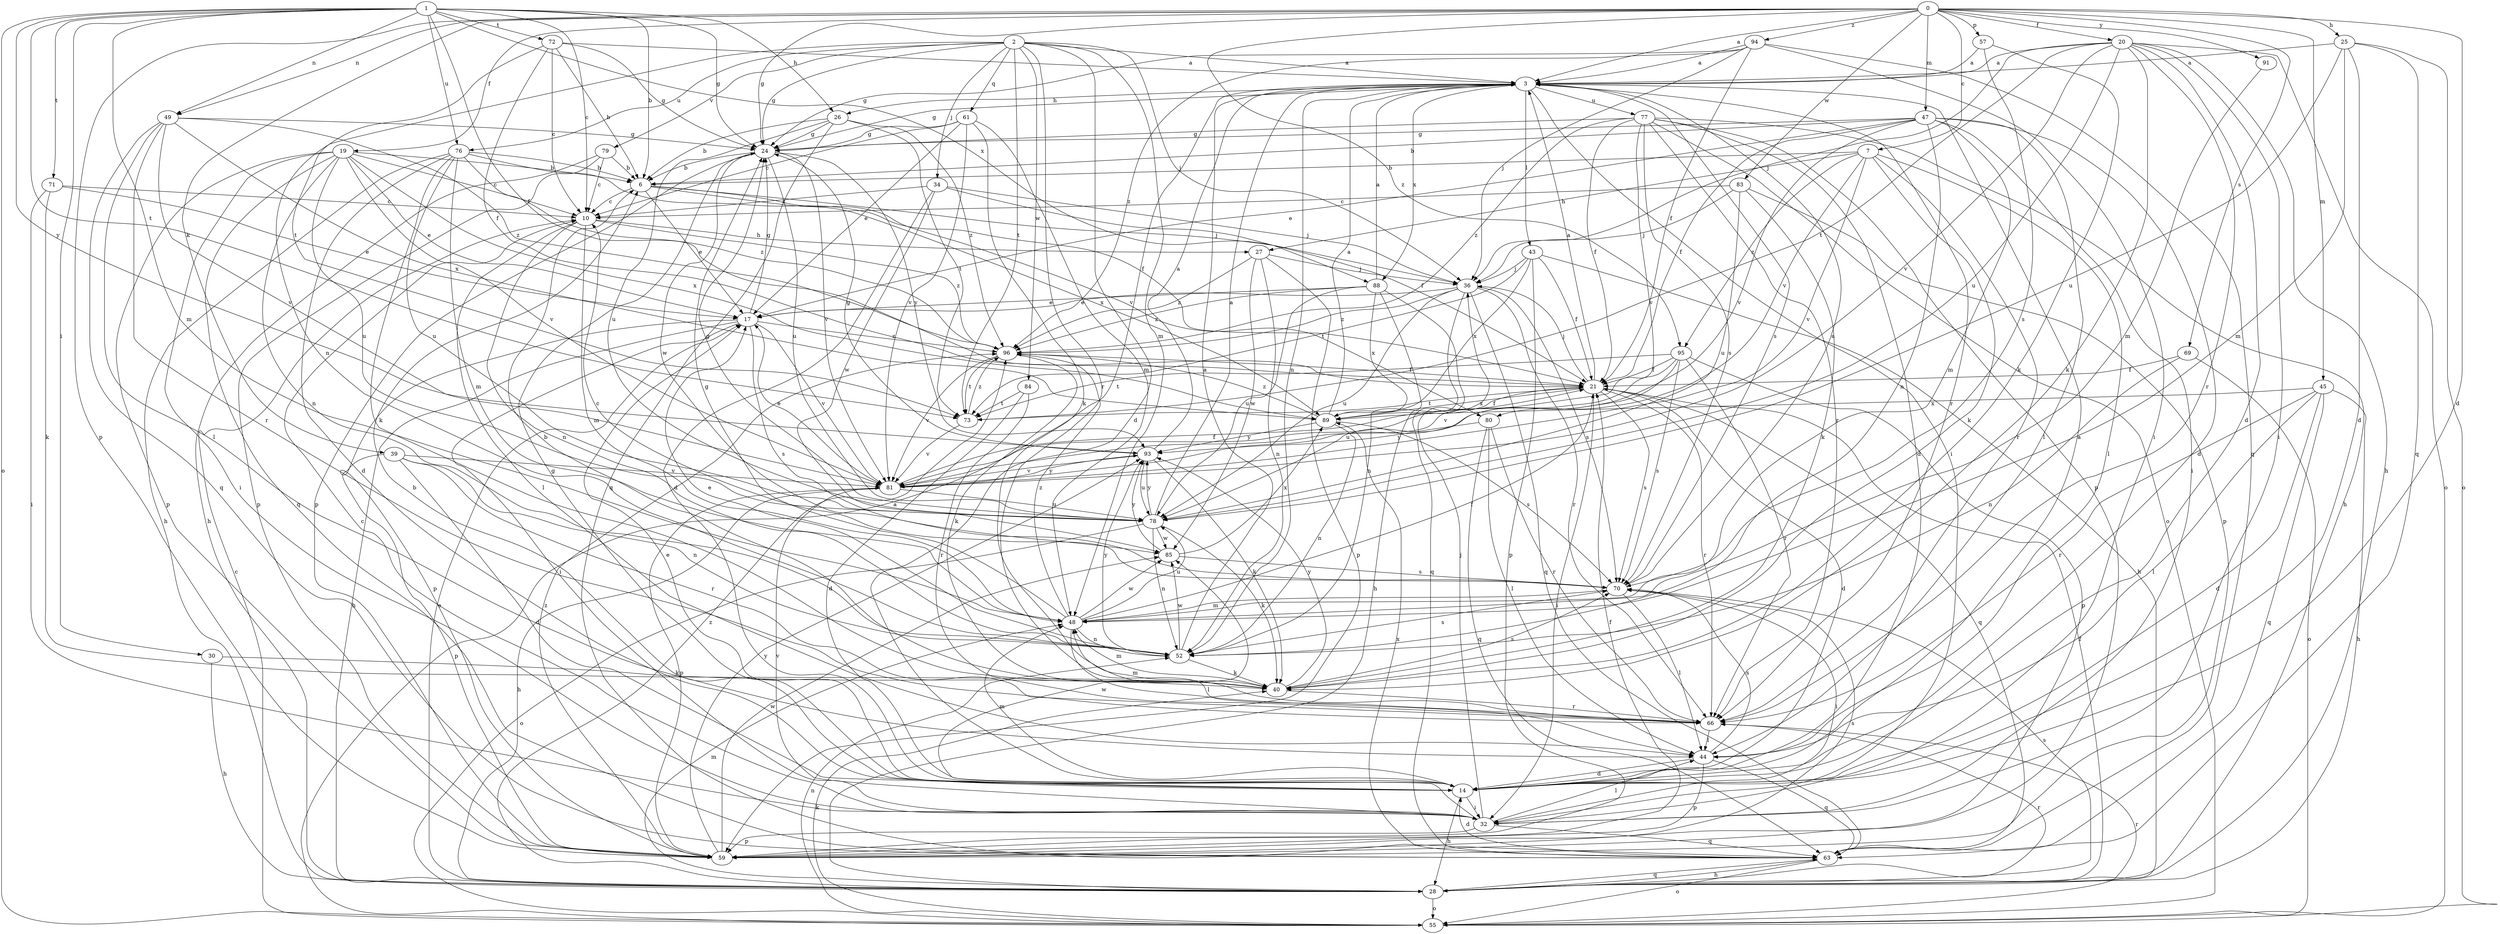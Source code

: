 strict digraph  {
0;
1;
2;
3;
6;
7;
10;
14;
17;
19;
20;
21;
24;
25;
26;
27;
28;
30;
32;
34;
36;
39;
40;
43;
44;
45;
47;
48;
49;
52;
55;
57;
59;
61;
63;
66;
69;
70;
71;
72;
73;
76;
77;
78;
79;
80;
81;
83;
84;
85;
88;
89;
91;
93;
94;
95;
96;
0 -> 3  [label=a];
0 -> 7  [label=c];
0 -> 14  [label=d];
0 -> 19  [label=f];
0 -> 20  [label=f];
0 -> 24  [label=g];
0 -> 25  [label=h];
0 -> 39  [label=k];
0 -> 45  [label=m];
0 -> 47  [label=m];
0 -> 49  [label=n];
0 -> 57  [label=p];
0 -> 59  [label=p];
0 -> 69  [label=s];
0 -> 83  [label=w];
0 -> 91  [label=y];
0 -> 94  [label=z];
0 -> 95  [label=z];
1 -> 6  [label=b];
1 -> 10  [label=c];
1 -> 21  [label=f];
1 -> 24  [label=g];
1 -> 26  [label=h];
1 -> 30  [label=i];
1 -> 48  [label=m];
1 -> 49  [label=n];
1 -> 55  [label=o];
1 -> 71  [label=t];
1 -> 72  [label=t];
1 -> 73  [label=t];
1 -> 76  [label=u];
1 -> 88  [label=x];
1 -> 93  [label=y];
2 -> 3  [label=a];
2 -> 14  [label=d];
2 -> 24  [label=g];
2 -> 34  [label=j];
2 -> 36  [label=j];
2 -> 48  [label=m];
2 -> 52  [label=n];
2 -> 61  [label=q];
2 -> 66  [label=r];
2 -> 73  [label=t];
2 -> 76  [label=u];
2 -> 79  [label=v];
2 -> 84  [label=w];
3 -> 24  [label=g];
3 -> 26  [label=h];
3 -> 32  [label=i];
3 -> 43  [label=l];
3 -> 52  [label=n];
3 -> 66  [label=r];
3 -> 70  [label=s];
3 -> 77  [label=u];
3 -> 88  [label=x];
6 -> 10  [label=c];
6 -> 17  [label=e];
6 -> 36  [label=j];
6 -> 80  [label=v];
6 -> 89  [label=x];
7 -> 6  [label=b];
7 -> 27  [label=h];
7 -> 40  [label=k];
7 -> 44  [label=l];
7 -> 66  [label=r];
7 -> 80  [label=v];
7 -> 81  [label=v];
7 -> 95  [label=z];
10 -> 27  [label=h];
10 -> 44  [label=l];
10 -> 48  [label=m];
10 -> 52  [label=n];
10 -> 96  [label=z];
14 -> 3  [label=a];
14 -> 6  [label=b];
14 -> 17  [label=e];
14 -> 24  [label=g];
14 -> 28  [label=h];
14 -> 32  [label=i];
14 -> 48  [label=m];
17 -> 24  [label=g];
17 -> 28  [label=h];
17 -> 32  [label=i];
17 -> 59  [label=p];
17 -> 70  [label=s];
17 -> 81  [label=v];
17 -> 96  [label=z];
19 -> 6  [label=b];
19 -> 10  [label=c];
19 -> 17  [label=e];
19 -> 32  [label=i];
19 -> 52  [label=n];
19 -> 59  [label=p];
19 -> 63  [label=q];
19 -> 78  [label=u];
19 -> 81  [label=v];
19 -> 89  [label=x];
20 -> 3  [label=a];
20 -> 14  [label=d];
20 -> 28  [label=h];
20 -> 32  [label=i];
20 -> 36  [label=j];
20 -> 40  [label=k];
20 -> 55  [label=o];
20 -> 66  [label=r];
20 -> 73  [label=t];
20 -> 78  [label=u];
20 -> 81  [label=v];
21 -> 3  [label=a];
21 -> 14  [label=d];
21 -> 32  [label=i];
21 -> 36  [label=j];
21 -> 63  [label=q];
21 -> 66  [label=r];
21 -> 70  [label=s];
21 -> 73  [label=t];
21 -> 89  [label=x];
24 -> 6  [label=b];
24 -> 59  [label=p];
24 -> 78  [label=u];
24 -> 81  [label=v];
24 -> 85  [label=w];
24 -> 93  [label=y];
25 -> 3  [label=a];
25 -> 14  [label=d];
25 -> 48  [label=m];
25 -> 55  [label=o];
25 -> 63  [label=q];
25 -> 78  [label=u];
26 -> 6  [label=b];
26 -> 24  [label=g];
26 -> 63  [label=q];
26 -> 73  [label=t];
26 -> 78  [label=u];
26 -> 96  [label=z];
27 -> 36  [label=j];
27 -> 52  [label=n];
27 -> 59  [label=p];
27 -> 85  [label=w];
27 -> 96  [label=z];
28 -> 17  [label=e];
28 -> 21  [label=f];
28 -> 48  [label=m];
28 -> 55  [label=o];
28 -> 63  [label=q];
28 -> 66  [label=r];
28 -> 70  [label=s];
28 -> 96  [label=z];
30 -> 28  [label=h];
30 -> 40  [label=k];
32 -> 10  [label=c];
32 -> 36  [label=j];
32 -> 44  [label=l];
32 -> 59  [label=p];
32 -> 63  [label=q];
32 -> 81  [label=v];
32 -> 85  [label=w];
34 -> 10  [label=c];
34 -> 14  [label=d];
34 -> 21  [label=f];
34 -> 36  [label=j];
34 -> 85  [label=w];
36 -> 17  [label=e];
36 -> 52  [label=n];
36 -> 63  [label=q];
36 -> 66  [label=r];
36 -> 70  [label=s];
36 -> 78  [label=u];
36 -> 96  [label=z];
39 -> 14  [label=d];
39 -> 52  [label=n];
39 -> 59  [label=p];
39 -> 66  [label=r];
39 -> 81  [label=v];
40 -> 6  [label=b];
40 -> 48  [label=m];
40 -> 66  [label=r];
40 -> 70  [label=s];
40 -> 93  [label=y];
43 -> 21  [label=f];
43 -> 28  [label=h];
43 -> 36  [label=j];
43 -> 59  [label=p];
43 -> 73  [label=t];
43 -> 89  [label=x];
44 -> 14  [label=d];
44 -> 59  [label=p];
44 -> 63  [label=q];
44 -> 70  [label=s];
45 -> 14  [label=d];
45 -> 28  [label=h];
45 -> 44  [label=l];
45 -> 63  [label=q];
45 -> 66  [label=r];
45 -> 89  [label=x];
47 -> 6  [label=b];
47 -> 14  [label=d];
47 -> 17  [label=e];
47 -> 21  [label=f];
47 -> 24  [label=g];
47 -> 32  [label=i];
47 -> 44  [label=l];
47 -> 48  [label=m];
47 -> 52  [label=n];
47 -> 81  [label=v];
48 -> 21  [label=f];
48 -> 24  [label=g];
48 -> 44  [label=l];
48 -> 52  [label=n];
48 -> 78  [label=u];
48 -> 85  [label=w];
48 -> 96  [label=z];
49 -> 24  [label=g];
49 -> 44  [label=l];
49 -> 63  [label=q];
49 -> 66  [label=r];
49 -> 81  [label=v];
49 -> 89  [label=x];
49 -> 96  [label=z];
52 -> 3  [label=a];
52 -> 17  [label=e];
52 -> 40  [label=k];
52 -> 70  [label=s];
52 -> 85  [label=w];
52 -> 93  [label=y];
55 -> 3  [label=a];
55 -> 10  [label=c];
55 -> 40  [label=k];
55 -> 52  [label=n];
55 -> 66  [label=r];
57 -> 3  [label=a];
57 -> 40  [label=k];
57 -> 70  [label=s];
59 -> 21  [label=f];
59 -> 70  [label=s];
59 -> 85  [label=w];
59 -> 93  [label=y];
59 -> 96  [label=z];
61 -> 10  [label=c];
61 -> 17  [label=e];
61 -> 24  [label=g];
61 -> 40  [label=k];
61 -> 48  [label=m];
61 -> 81  [label=v];
63 -> 14  [label=d];
63 -> 28  [label=h];
63 -> 55  [label=o];
63 -> 89  [label=x];
66 -> 44  [label=l];
66 -> 48  [label=m];
69 -> 21  [label=f];
69 -> 52  [label=n];
69 -> 55  [label=o];
70 -> 3  [label=a];
70 -> 10  [label=c];
70 -> 32  [label=i];
70 -> 44  [label=l];
70 -> 48  [label=m];
71 -> 10  [label=c];
71 -> 17  [label=e];
71 -> 32  [label=i];
71 -> 40  [label=k];
72 -> 3  [label=a];
72 -> 6  [label=b];
72 -> 10  [label=c];
72 -> 21  [label=f];
72 -> 24  [label=g];
72 -> 73  [label=t];
73 -> 81  [label=v];
73 -> 96  [label=z];
76 -> 6  [label=b];
76 -> 14  [label=d];
76 -> 21  [label=f];
76 -> 28  [label=h];
76 -> 40  [label=k];
76 -> 48  [label=m];
76 -> 78  [label=u];
76 -> 96  [label=z];
77 -> 14  [label=d];
77 -> 21  [label=f];
77 -> 24  [label=g];
77 -> 28  [label=h];
77 -> 55  [label=o];
77 -> 59  [label=p];
77 -> 66  [label=r];
77 -> 70  [label=s];
77 -> 81  [label=v];
77 -> 96  [label=z];
78 -> 3  [label=a];
78 -> 24  [label=g];
78 -> 40  [label=k];
78 -> 52  [label=n];
78 -> 55  [label=o];
78 -> 85  [label=w];
78 -> 93  [label=y];
79 -> 6  [label=b];
79 -> 10  [label=c];
79 -> 28  [label=h];
79 -> 59  [label=p];
80 -> 44  [label=l];
80 -> 63  [label=q];
80 -> 66  [label=r];
80 -> 93  [label=y];
81 -> 17  [label=e];
81 -> 21  [label=f];
81 -> 28  [label=h];
81 -> 59  [label=p];
81 -> 78  [label=u];
81 -> 93  [label=y];
83 -> 10  [label=c];
83 -> 36  [label=j];
83 -> 40  [label=k];
83 -> 59  [label=p];
83 -> 78  [label=u];
84 -> 14  [label=d];
84 -> 66  [label=r];
84 -> 73  [label=t];
85 -> 70  [label=s];
85 -> 89  [label=x];
85 -> 93  [label=y];
88 -> 3  [label=a];
88 -> 17  [label=e];
88 -> 28  [label=h];
88 -> 63  [label=q];
88 -> 78  [label=u];
88 -> 89  [label=x];
88 -> 96  [label=z];
89 -> 3  [label=a];
89 -> 21  [label=f];
89 -> 52  [label=n];
89 -> 70  [label=s];
89 -> 93  [label=y];
89 -> 96  [label=z];
91 -> 48  [label=m];
93 -> 3  [label=a];
93 -> 24  [label=g];
93 -> 40  [label=k];
93 -> 78  [label=u];
93 -> 81  [label=v];
94 -> 3  [label=a];
94 -> 21  [label=f];
94 -> 24  [label=g];
94 -> 32  [label=i];
94 -> 36  [label=j];
94 -> 63  [label=q];
94 -> 96  [label=z];
95 -> 21  [label=f];
95 -> 59  [label=p];
95 -> 66  [label=r];
95 -> 70  [label=s];
95 -> 73  [label=t];
95 -> 78  [label=u];
95 -> 81  [label=v];
96 -> 21  [label=f];
96 -> 40  [label=k];
96 -> 73  [label=t];
96 -> 81  [label=v];
}
